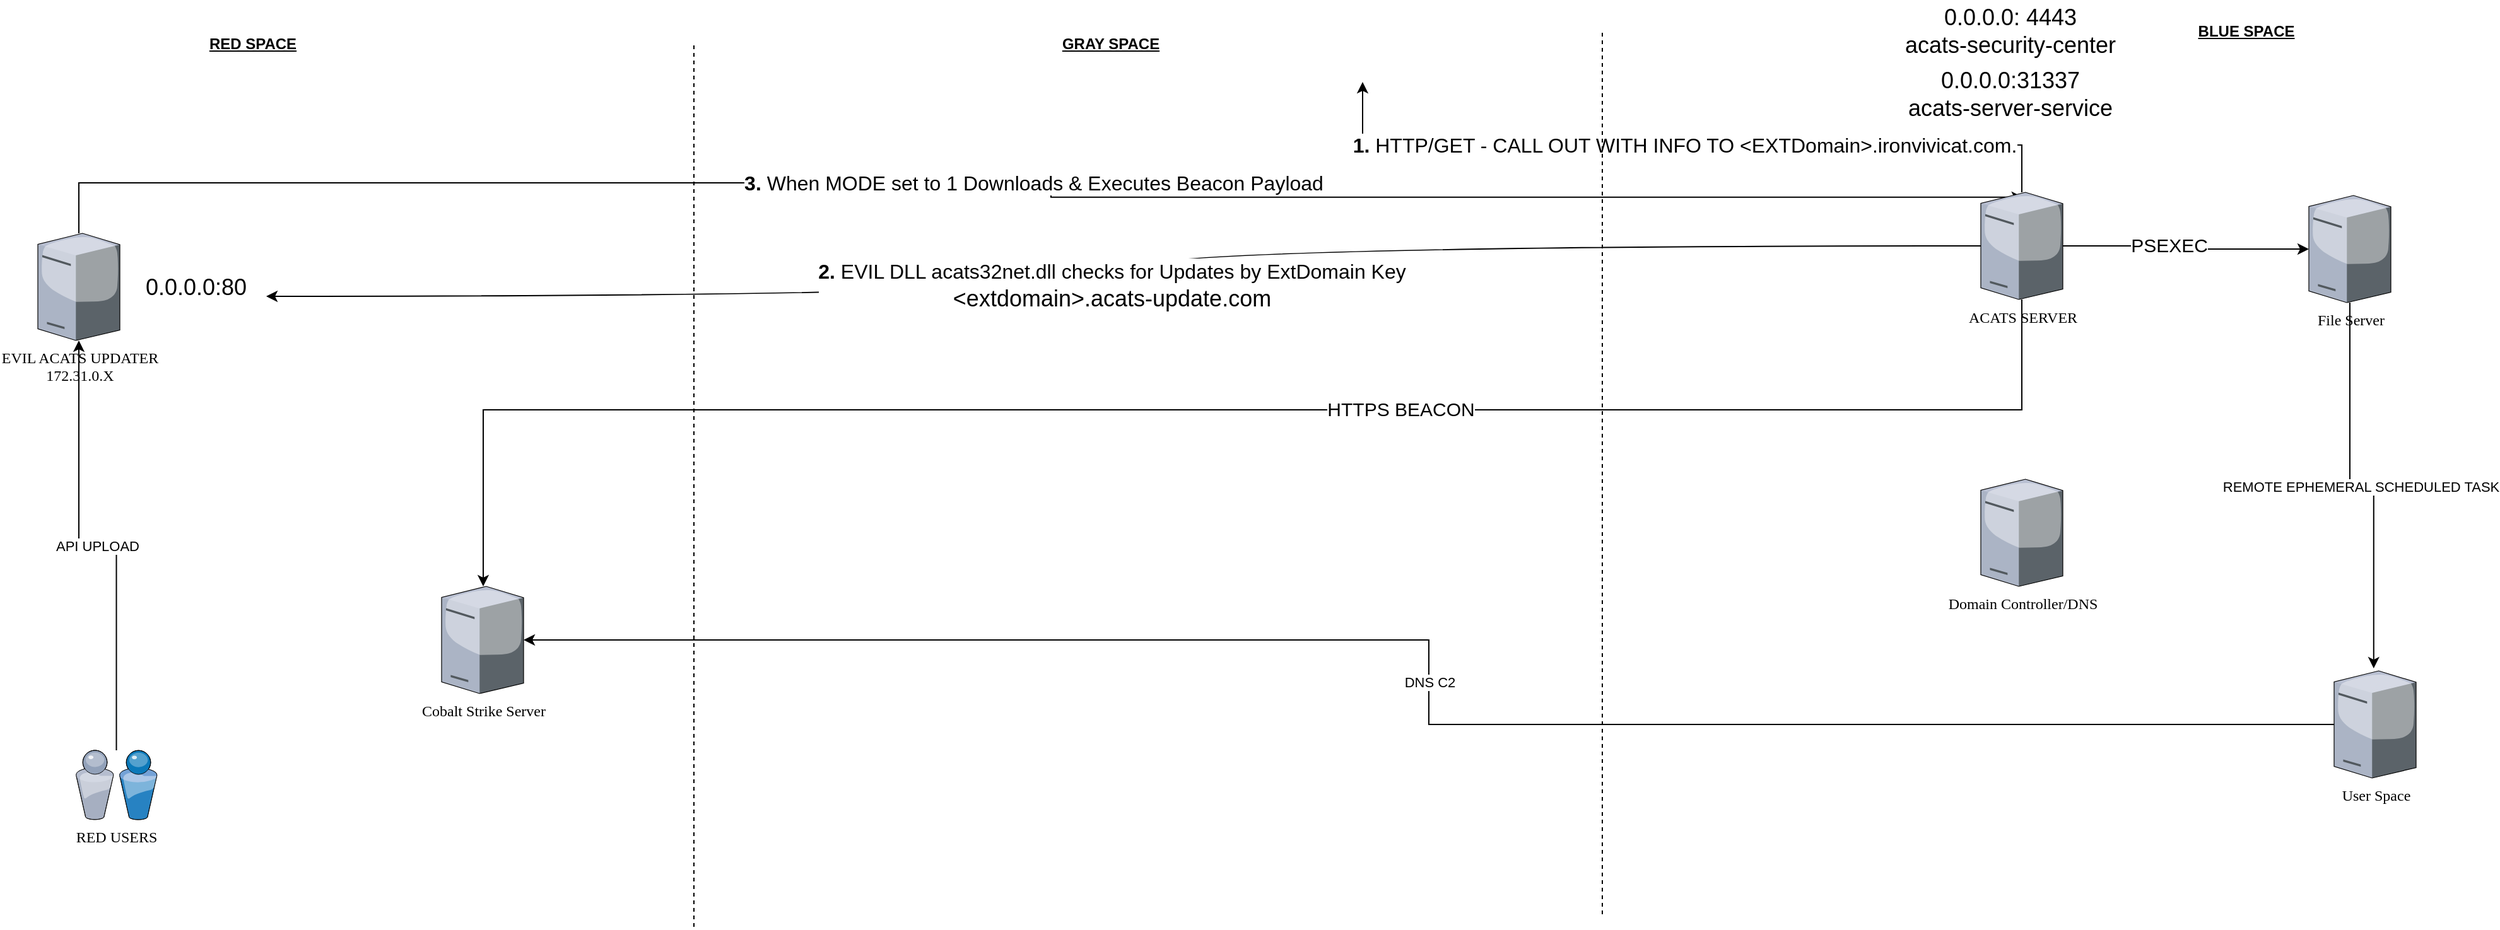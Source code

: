 <mxfile version="18.2.0" type="github">
  <diagram name="Page-1" id="822b0af5-4adb-64df-f703-e8dfc1f81529">
    <mxGraphModel dx="1209" dy="773" grid="1" gridSize="10" guides="1" tooltips="1" connect="1" arrows="1" fold="1" page="1" pageScale="1" pageWidth="1100" pageHeight="850" background="none" math="0" shadow="0">
      <root>
        <mxCell id="0" />
        <mxCell id="1" parent="0" />
        <mxCell id="RFylFYcMgzvB_SiACx0m-8" value="API UPLOAD" style="edgeStyle=orthogonalEdgeStyle;rounded=0;orthogonalLoop=1;jettySize=auto;html=1;" parent="1" source="7d933b09d9755ecc-6" target="7d933b09d9755ecc-9" edge="1">
          <mxGeometry relative="1" as="geometry" />
        </mxCell>
        <mxCell id="7d933b09d9755ecc-6" value="RED USERS" style="verticalLabelPosition=bottom;aspect=fixed;html=1;verticalAlign=top;strokeColor=none;shape=mxgraph.citrix.users;rounded=0;shadow=0;comic=0;fontFamily=Verdana;" parent="1" vertex="1">
          <mxGeometry x="110" y="630" width="64.5" height="55" as="geometry" />
        </mxCell>
        <mxCell id="RFylFYcMgzvB_SiACx0m-14" value="&lt;font style=&quot;font-size: 16px;&quot;&gt;&lt;b&gt;3.&lt;/b&gt; When MODE set to 1 Downloads &amp;amp; Executes Beacon Payload&lt;/font&gt;" style="edgeStyle=orthogonalEdgeStyle;rounded=0;orthogonalLoop=1;jettySize=auto;html=1;entryX=0.513;entryY=0.046;entryDx=0;entryDy=0;entryPerimeter=0;" parent="1" source="7d933b09d9755ecc-9" target="PxHm3q9xVwT1R9bie0Qp-13" edge="1">
          <mxGeometry relative="1" as="geometry">
            <Array as="points">
              <mxPoint x="113" y="180" />
              <mxPoint x="883" y="180" />
              <mxPoint x="883" y="191" />
            </Array>
          </mxGeometry>
        </mxCell>
        <mxCell id="7d933b09d9755ecc-9" value="EVIL ACATS UPDATER&lt;br&gt;172.31.0.X" style="verticalLabelPosition=bottom;aspect=fixed;html=1;verticalAlign=top;strokeColor=none;shape=mxgraph.citrix.tower_server;rounded=0;shadow=0;comic=0;fontFamily=Verdana;" parent="1" vertex="1">
          <mxGeometry x="80" y="220" width="65" height="85" as="geometry" />
        </mxCell>
        <mxCell id="7d933b09d9755ecc-34" value="Cobalt Strike Server&lt;br&gt;" style="verticalLabelPosition=bottom;aspect=fixed;html=1;verticalAlign=top;strokeColor=none;shape=mxgraph.citrix.tower_server;rounded=0;shadow=0;comic=0;fontFamily=Verdana;" parent="1" vertex="1">
          <mxGeometry x="400" y="500" width="65" height="85" as="geometry" />
        </mxCell>
        <mxCell id="RFylFYcMgzvB_SiACx0m-5" value="REMOTE EPHEMERAL SCHEDULED TASK" style="edgeStyle=orthogonalEdgeStyle;rounded=0;orthogonalLoop=1;jettySize=auto;html=1;entryX=0.483;entryY=-0.023;entryDx=0;entryDy=0;entryPerimeter=0;" parent="1" source="7d933b09d9755ecc-38" target="RFylFYcMgzvB_SiACx0m-3" edge="1">
          <mxGeometry relative="1" as="geometry" />
        </mxCell>
        <mxCell id="7d933b09d9755ecc-38" value="File Server&lt;br&gt;" style="verticalLabelPosition=bottom;aspect=fixed;html=1;verticalAlign=top;strokeColor=none;shape=mxgraph.citrix.tower_server;rounded=0;shadow=0;comic=0;fontFamily=Verdana;" parent="1" vertex="1">
          <mxGeometry x="1880" y="190" width="65" height="85" as="geometry" />
        </mxCell>
        <mxCell id="PxHm3q9xVwT1R9bie0Qp-8" value="Domain Controller/DNS" style="verticalLabelPosition=bottom;aspect=fixed;html=1;verticalAlign=top;strokeColor=none;shape=mxgraph.citrix.tower_server;rounded=0;shadow=0;comic=0;fontFamily=Verdana;" parent="1" vertex="1">
          <mxGeometry x="1620" y="415" width="65" height="85" as="geometry" />
        </mxCell>
        <mxCell id="PxHm3q9xVwT1R9bie0Qp-11" value="&lt;font style=&quot;font-size: 18px;&quot;&gt;0.0.0.0:80&lt;/font&gt;" style="text;html=1;align=center;verticalAlign=middle;resizable=0;points=[];autosize=1;strokeColor=none;fillColor=none;" parent="1" vertex="1">
          <mxGeometry x="155" y="252.5" width="100" height="20" as="geometry" />
        </mxCell>
        <mxCell id="RFylFYcMgzvB_SiACx0m-4" style="edgeStyle=orthogonalEdgeStyle;rounded=0;orthogonalLoop=1;jettySize=auto;html=1;" parent="1" source="PxHm3q9xVwT1R9bie0Qp-13" target="7d933b09d9755ecc-38" edge="1">
          <mxGeometry relative="1" as="geometry" />
        </mxCell>
        <mxCell id="RFylFYcMgzvB_SiACx0m-15" value="PSEXEC" style="edgeLabel;html=1;align=center;verticalAlign=middle;resizable=0;points=[];fontSize=15;" parent="RFylFYcMgzvB_SiACx0m-4" vertex="1" connectable="0">
          <mxGeometry x="-0.151" y="1" relative="1" as="geometry">
            <mxPoint as="offset" />
          </mxGeometry>
        </mxCell>
        <mxCell id="RFylFYcMgzvB_SiACx0m-7" style="edgeStyle=orthogonalEdgeStyle;rounded=0;orthogonalLoop=1;jettySize=auto;html=1;" parent="1" source="PxHm3q9xVwT1R9bie0Qp-13" target="7d933b09d9755ecc-34" edge="1">
          <mxGeometry relative="1" as="geometry">
            <Array as="points">
              <mxPoint x="1653" y="360" />
              <mxPoint x="433" y="360" />
            </Array>
          </mxGeometry>
        </mxCell>
        <mxCell id="RFylFYcMgzvB_SiACx0m-9" value="HTTPS BEACON" style="edgeLabel;html=1;align=center;verticalAlign=middle;resizable=0;points=[];fontSize=15;" parent="RFylFYcMgzvB_SiACx0m-7" vertex="1" connectable="0">
          <mxGeometry x="-0.822" y="-1" relative="1" as="geometry">
            <mxPoint x="-451" as="offset" />
          </mxGeometry>
        </mxCell>
        <mxCell id="89Vy68irIBzzJEvgnSVN-1" value="&lt;font style=&quot;font-size: 16px;&quot;&gt;&lt;b&gt;1.&lt;/b&gt; HTTP/GET - CALL OUT WITH INFO TO &amp;lt;EXTDomain&amp;gt;.ironvivicat.com.&lt;/font&gt;" style="edgeStyle=orthogonalEdgeStyle;rounded=0;orthogonalLoop=1;jettySize=auto;html=1;" edge="1" parent="1" source="PxHm3q9xVwT1R9bie0Qp-13">
          <mxGeometry relative="1" as="geometry">
            <mxPoint x="1130" y="100" as="targetPoint" />
            <Array as="points">
              <mxPoint x="1653" y="150" />
              <mxPoint x="1130" y="150" />
            </Array>
          </mxGeometry>
        </mxCell>
        <mxCell id="PxHm3q9xVwT1R9bie0Qp-13" value="ACATS SERVER" style="verticalLabelPosition=bottom;aspect=fixed;html=1;verticalAlign=top;strokeColor=none;shape=mxgraph.citrix.tower_server;rounded=0;shadow=0;comic=0;fontFamily=Verdana;" parent="1" vertex="1">
          <mxGeometry x="1620" y="187.5" width="65" height="85" as="geometry" />
        </mxCell>
        <mxCell id="PxHm3q9xVwT1R9bie0Qp-14" value="&lt;font style=&quot;font-size: 16px;&quot;&gt;&lt;b&gt;2.&lt;/b&gt; EVIL DLL acats32net.dll checks for Updates by ExtDomain Key&lt;br&gt;&lt;/font&gt;&amp;lt;extdomain&amp;gt;.acats-update.com" style="endArrow=classic;html=1;rounded=0;fontSize=18;entryX=1.06;entryY=0.875;entryDx=0;entryDy=0;entryPerimeter=0;edgeStyle=orthogonalEdgeStyle;curved=1;" parent="1" source="PxHm3q9xVwT1R9bie0Qp-13" target="PxHm3q9xVwT1R9bie0Qp-11" edge="1">
          <mxGeometry x="0.019" y="-7" width="50" height="50" relative="1" as="geometry">
            <mxPoint x="850" y="430" as="sourcePoint" />
            <mxPoint x="900" y="380" as="targetPoint" />
            <mxPoint as="offset" />
          </mxGeometry>
        </mxCell>
        <mxCell id="PxHm3q9xVwT1R9bie0Qp-15" value="0.0.0.0: 4443&lt;br&gt;acats-security-center" style="text;html=1;align=center;verticalAlign=middle;resizable=0;points=[];autosize=1;strokeColor=none;fillColor=none;fontSize=18;" parent="1" vertex="1">
          <mxGeometry x="1552.5" y="35" width="180" height="50" as="geometry" />
        </mxCell>
        <mxCell id="PxHm3q9xVwT1R9bie0Qp-16" value="0.0.0.0:31337&lt;br&gt;acats-server-service" style="text;html=1;align=center;verticalAlign=middle;resizable=0;points=[];autosize=1;strokeColor=none;fillColor=none;fontSize=18;" parent="1" vertex="1">
          <mxGeometry x="1552.5" y="85" width="180" height="50" as="geometry" />
        </mxCell>
        <mxCell id="RFylFYcMgzvB_SiACx0m-2" value="" style="endArrow=none;dashed=1;html=1;rounded=0;" parent="1" edge="1">
          <mxGeometry width="50" height="50" relative="1" as="geometry">
            <mxPoint x="600" y="770" as="sourcePoint" />
            <mxPoint x="600" y="70" as="targetPoint" />
          </mxGeometry>
        </mxCell>
        <mxCell id="RFylFYcMgzvB_SiACx0m-6" value="DNS C2" style="edgeStyle=orthogonalEdgeStyle;rounded=0;orthogonalLoop=1;jettySize=auto;html=1;" parent="1" source="RFylFYcMgzvB_SiACx0m-3" target="7d933b09d9755ecc-34" edge="1">
          <mxGeometry relative="1" as="geometry" />
        </mxCell>
        <mxCell id="RFylFYcMgzvB_SiACx0m-3" value="User Space" style="verticalLabelPosition=bottom;aspect=fixed;html=1;verticalAlign=top;strokeColor=none;shape=mxgraph.citrix.tower_server;rounded=0;shadow=0;comic=0;fontFamily=Verdana;" parent="1" vertex="1">
          <mxGeometry x="1900" y="567" width="65" height="85" as="geometry" />
        </mxCell>
        <mxCell id="RFylFYcMgzvB_SiACx0m-10" value="" style="endArrow=none;dashed=1;html=1;rounded=0;" parent="1" edge="1">
          <mxGeometry width="50" height="50" relative="1" as="geometry">
            <mxPoint x="1320" y="760" as="sourcePoint" />
            <mxPoint x="1320" y="60" as="targetPoint" />
          </mxGeometry>
        </mxCell>
        <mxCell id="RFylFYcMgzvB_SiACx0m-11" value="&lt;b&gt;&lt;u&gt;GRAY SPACE&lt;/u&gt;&lt;/b&gt;" style="text;html=1;align=center;verticalAlign=middle;resizable=0;points=[];autosize=1;strokeColor=none;fillColor=none;" parent="1" vertex="1">
          <mxGeometry x="885" y="60" width="90" height="20" as="geometry" />
        </mxCell>
        <mxCell id="RFylFYcMgzvB_SiACx0m-12" value="&lt;b&gt;&lt;u&gt;RED SPACE&lt;/u&gt;&lt;/b&gt;" style="text;html=1;align=center;verticalAlign=middle;resizable=0;points=[];autosize=1;strokeColor=none;fillColor=none;" parent="1" vertex="1">
          <mxGeometry x="210" y="60" width="80" height="20" as="geometry" />
        </mxCell>
        <mxCell id="RFylFYcMgzvB_SiACx0m-13" value="&lt;b&gt;&lt;u&gt;BLUE SPACE&lt;/u&gt;&lt;/b&gt;" style="text;html=1;align=center;verticalAlign=middle;resizable=0;points=[];autosize=1;strokeColor=none;fillColor=none;" parent="1" vertex="1">
          <mxGeometry x="1785" y="50" width="90" height="20" as="geometry" />
        </mxCell>
      </root>
    </mxGraphModel>
  </diagram>
</mxfile>
